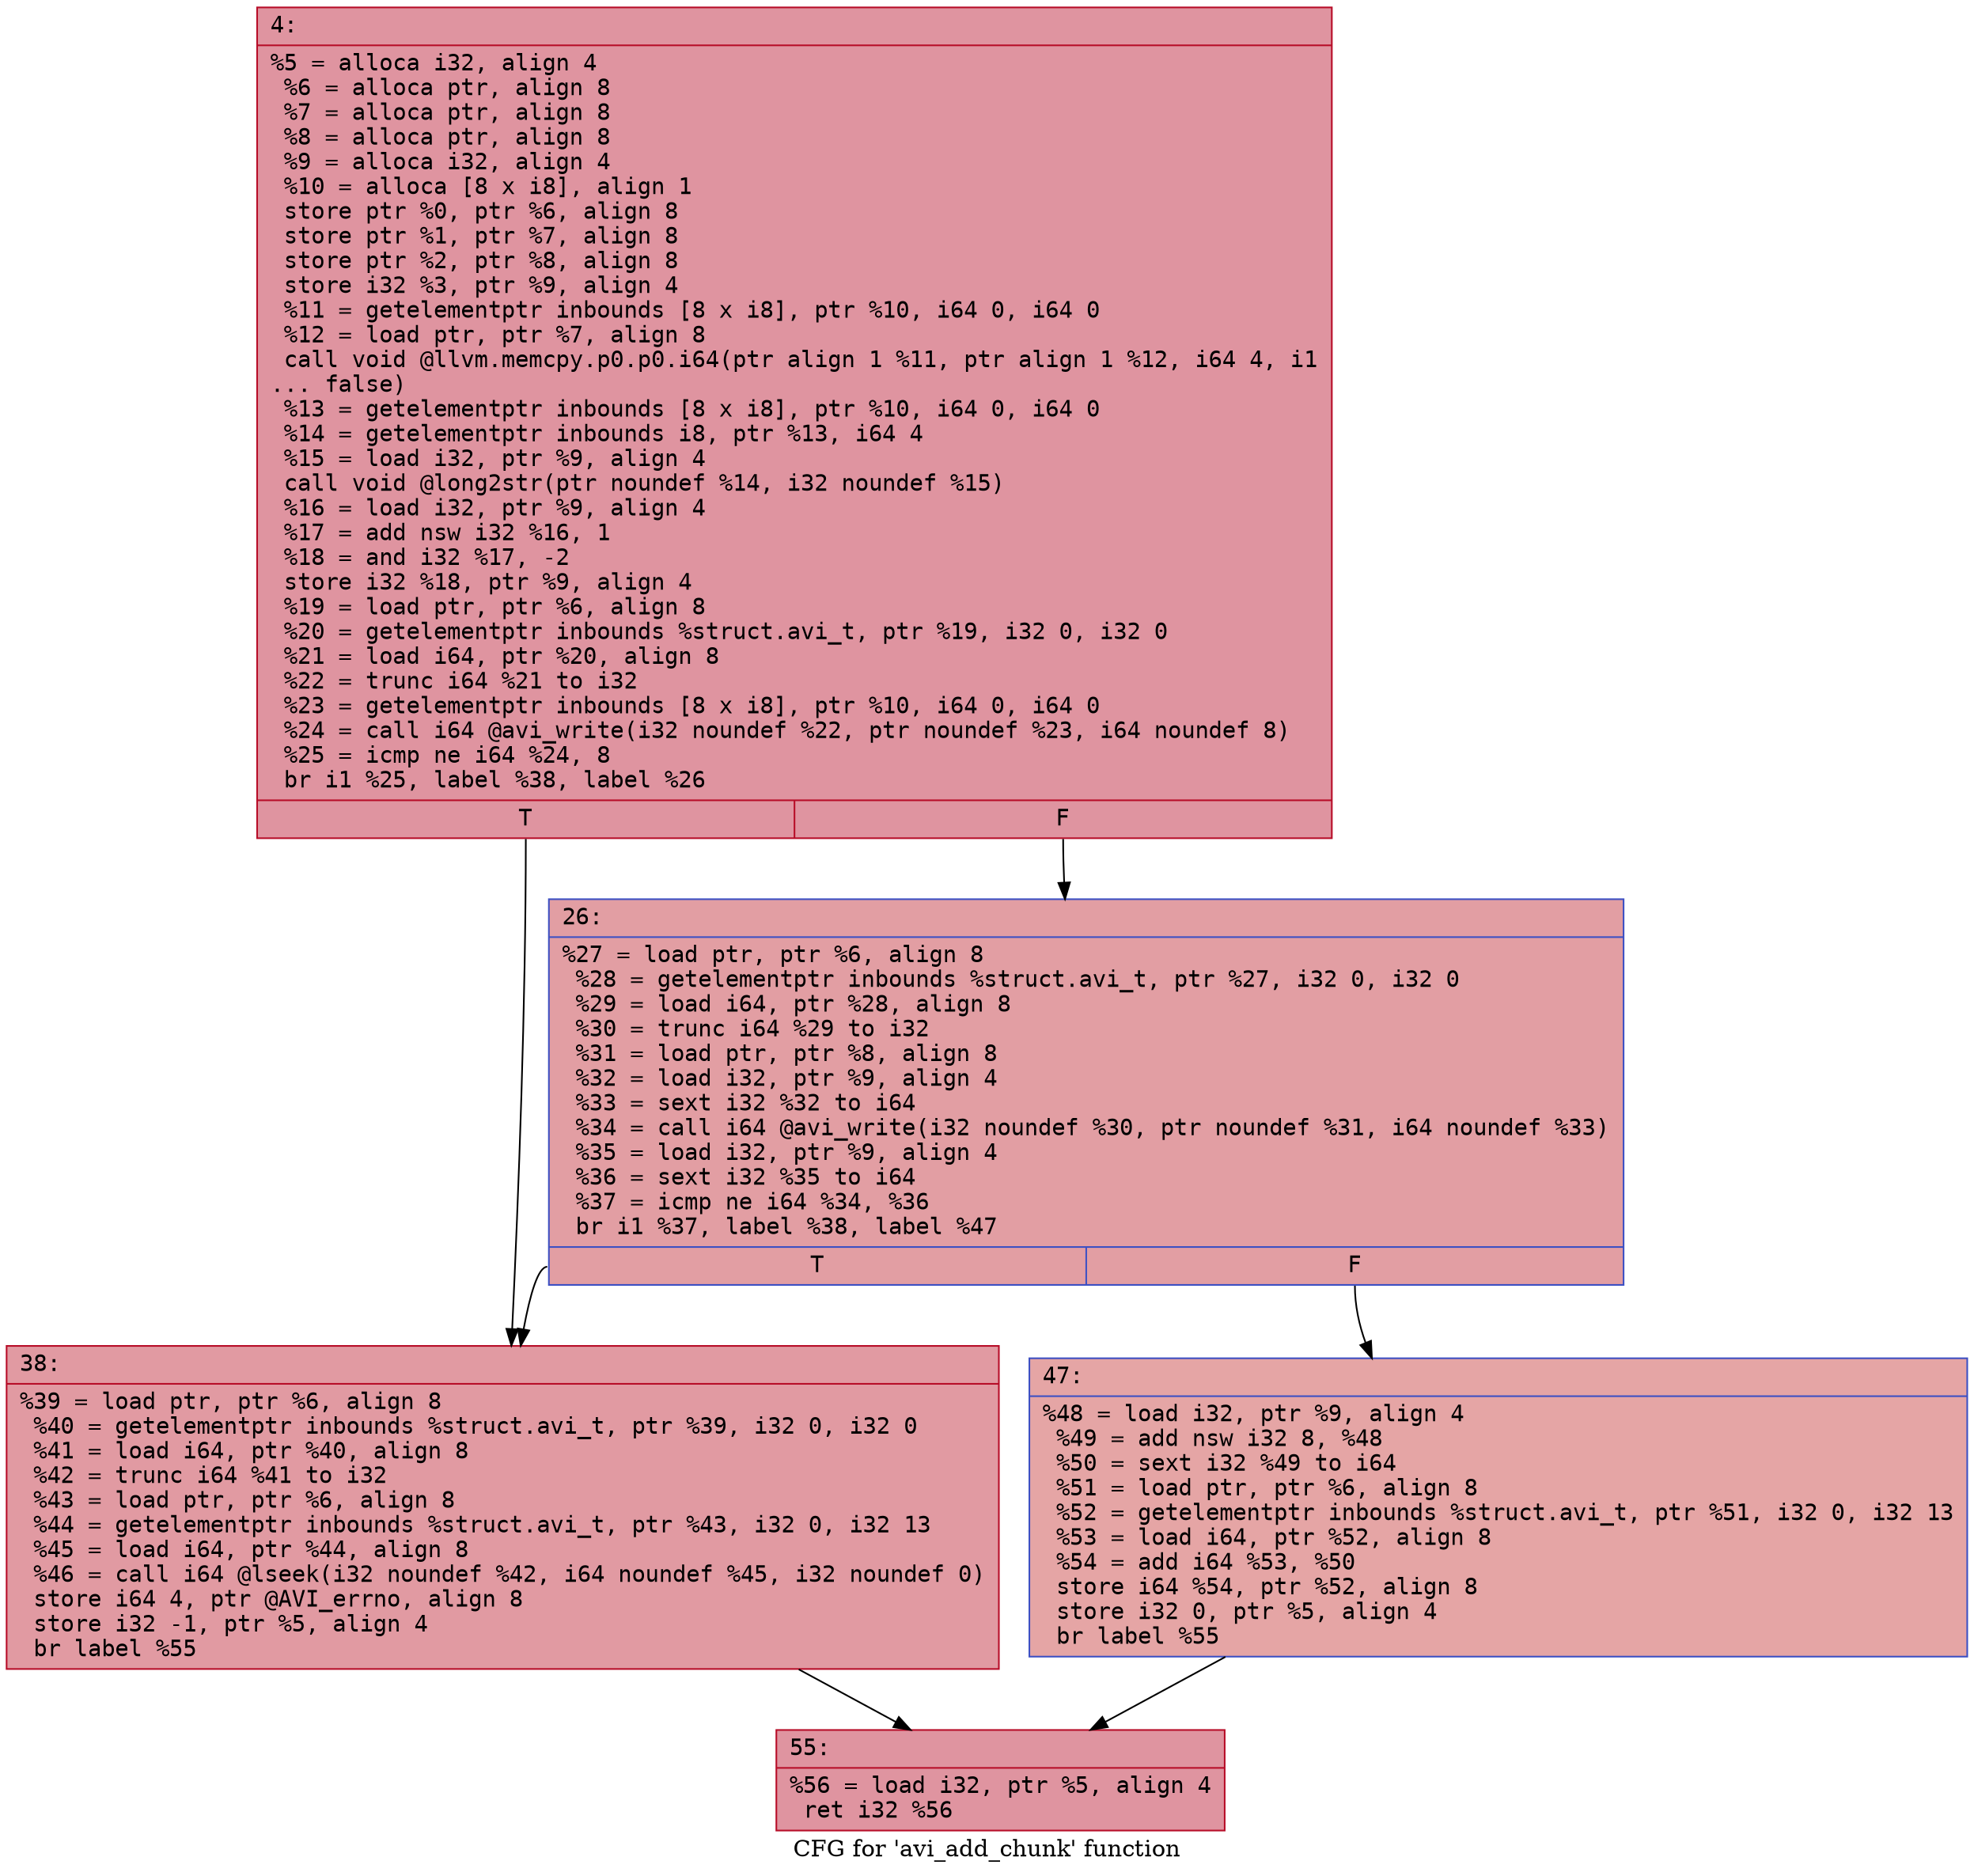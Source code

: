 digraph "CFG for 'avi_add_chunk' function" {
	label="CFG for 'avi_add_chunk' function";

	Node0x600000d431b0 [shape=record,color="#b70d28ff", style=filled, fillcolor="#b70d2870" fontname="Courier",label="{4:\l|  %5 = alloca i32, align 4\l  %6 = alloca ptr, align 8\l  %7 = alloca ptr, align 8\l  %8 = alloca ptr, align 8\l  %9 = alloca i32, align 4\l  %10 = alloca [8 x i8], align 1\l  store ptr %0, ptr %6, align 8\l  store ptr %1, ptr %7, align 8\l  store ptr %2, ptr %8, align 8\l  store i32 %3, ptr %9, align 4\l  %11 = getelementptr inbounds [8 x i8], ptr %10, i64 0, i64 0\l  %12 = load ptr, ptr %7, align 8\l  call void @llvm.memcpy.p0.p0.i64(ptr align 1 %11, ptr align 1 %12, i64 4, i1\l... false)\l  %13 = getelementptr inbounds [8 x i8], ptr %10, i64 0, i64 0\l  %14 = getelementptr inbounds i8, ptr %13, i64 4\l  %15 = load i32, ptr %9, align 4\l  call void @long2str(ptr noundef %14, i32 noundef %15)\l  %16 = load i32, ptr %9, align 4\l  %17 = add nsw i32 %16, 1\l  %18 = and i32 %17, -2\l  store i32 %18, ptr %9, align 4\l  %19 = load ptr, ptr %6, align 8\l  %20 = getelementptr inbounds %struct.avi_t, ptr %19, i32 0, i32 0\l  %21 = load i64, ptr %20, align 8\l  %22 = trunc i64 %21 to i32\l  %23 = getelementptr inbounds [8 x i8], ptr %10, i64 0, i64 0\l  %24 = call i64 @avi_write(i32 noundef %22, ptr noundef %23, i64 noundef 8)\l  %25 = icmp ne i64 %24, 8\l  br i1 %25, label %38, label %26\l|{<s0>T|<s1>F}}"];
	Node0x600000d431b0:s0 -> Node0x600000d43250[tooltip="4 -> 38\nProbability 50.00%" ];
	Node0x600000d431b0:s1 -> Node0x600000d43200[tooltip="4 -> 26\nProbability 50.00%" ];
	Node0x600000d43200 [shape=record,color="#3d50c3ff", style=filled, fillcolor="#be242e70" fontname="Courier",label="{26:\l|  %27 = load ptr, ptr %6, align 8\l  %28 = getelementptr inbounds %struct.avi_t, ptr %27, i32 0, i32 0\l  %29 = load i64, ptr %28, align 8\l  %30 = trunc i64 %29 to i32\l  %31 = load ptr, ptr %8, align 8\l  %32 = load i32, ptr %9, align 4\l  %33 = sext i32 %32 to i64\l  %34 = call i64 @avi_write(i32 noundef %30, ptr noundef %31, i64 noundef %33)\l  %35 = load i32, ptr %9, align 4\l  %36 = sext i32 %35 to i64\l  %37 = icmp ne i64 %34, %36\l  br i1 %37, label %38, label %47\l|{<s0>T|<s1>F}}"];
	Node0x600000d43200:s0 -> Node0x600000d43250[tooltip="26 -> 38\nProbability 50.00%" ];
	Node0x600000d43200:s1 -> Node0x600000d432a0[tooltip="26 -> 47\nProbability 50.00%" ];
	Node0x600000d43250 [shape=record,color="#b70d28ff", style=filled, fillcolor="#bb1b2c70" fontname="Courier",label="{38:\l|  %39 = load ptr, ptr %6, align 8\l  %40 = getelementptr inbounds %struct.avi_t, ptr %39, i32 0, i32 0\l  %41 = load i64, ptr %40, align 8\l  %42 = trunc i64 %41 to i32\l  %43 = load ptr, ptr %6, align 8\l  %44 = getelementptr inbounds %struct.avi_t, ptr %43, i32 0, i32 13\l  %45 = load i64, ptr %44, align 8\l  %46 = call i64 @lseek(i32 noundef %42, i64 noundef %45, i32 noundef 0)\l  store i64 4, ptr @AVI_errno, align 8\l  store i32 -1, ptr %5, align 4\l  br label %55\l}"];
	Node0x600000d43250 -> Node0x600000d432f0[tooltip="38 -> 55\nProbability 100.00%" ];
	Node0x600000d432a0 [shape=record,color="#3d50c3ff", style=filled, fillcolor="#c5333470" fontname="Courier",label="{47:\l|  %48 = load i32, ptr %9, align 4\l  %49 = add nsw i32 8, %48\l  %50 = sext i32 %49 to i64\l  %51 = load ptr, ptr %6, align 8\l  %52 = getelementptr inbounds %struct.avi_t, ptr %51, i32 0, i32 13\l  %53 = load i64, ptr %52, align 8\l  %54 = add i64 %53, %50\l  store i64 %54, ptr %52, align 8\l  store i32 0, ptr %5, align 4\l  br label %55\l}"];
	Node0x600000d432a0 -> Node0x600000d432f0[tooltip="47 -> 55\nProbability 100.00%" ];
	Node0x600000d432f0 [shape=record,color="#b70d28ff", style=filled, fillcolor="#b70d2870" fontname="Courier",label="{55:\l|  %56 = load i32, ptr %5, align 4\l  ret i32 %56\l}"];
}
